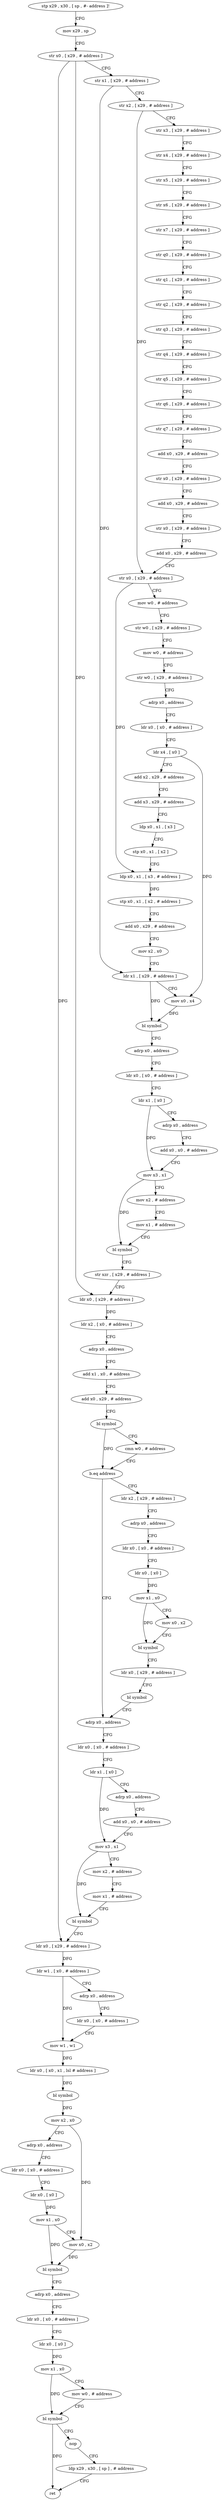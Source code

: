 digraph "func" {
"116580" [label = "stp x29 , x30 , [ sp , #- address ]!" ]
"116584" [label = "mov x29 , sp" ]
"116588" [label = "str x0 , [ x29 , # address ]" ]
"116592" [label = "str x1 , [ x29 , # address ]" ]
"116596" [label = "str x2 , [ x29 , # address ]" ]
"116600" [label = "str x3 , [ x29 , # address ]" ]
"116604" [label = "str x4 , [ x29 , # address ]" ]
"116608" [label = "str x5 , [ x29 , # address ]" ]
"116612" [label = "str x6 , [ x29 , # address ]" ]
"116616" [label = "str x7 , [ x29 , # address ]" ]
"116620" [label = "str q0 , [ x29 , # address ]" ]
"116624" [label = "str q1 , [ x29 , # address ]" ]
"116628" [label = "str q2 , [ x29 , # address ]" ]
"116632" [label = "str q3 , [ x29 , # address ]" ]
"116636" [label = "str q4 , [ x29 , # address ]" ]
"116640" [label = "str q5 , [ x29 , # address ]" ]
"116644" [label = "str q6 , [ x29 , # address ]" ]
"116648" [label = "str q7 , [ x29 , # address ]" ]
"116652" [label = "add x0 , x29 , # address" ]
"116656" [label = "str x0 , [ x29 , # address ]" ]
"116660" [label = "add x0 , x29 , # address" ]
"116664" [label = "str x0 , [ x29 , # address ]" ]
"116668" [label = "add x0 , x29 , # address" ]
"116672" [label = "str x0 , [ x29 , # address ]" ]
"116676" [label = "mov w0 , # address" ]
"116680" [label = "str w0 , [ x29 , # address ]" ]
"116684" [label = "mov w0 , # address" ]
"116688" [label = "str w0 , [ x29 , # address ]" ]
"116692" [label = "adrp x0 , address" ]
"116696" [label = "ldr x0 , [ x0 , # address ]" ]
"116700" [label = "ldr x4 , [ x0 ]" ]
"116704" [label = "add x2 , x29 , # address" ]
"116708" [label = "add x3 , x29 , # address" ]
"116712" [label = "ldp x0 , x1 , [ x3 ]" ]
"116716" [label = "stp x0 , x1 , [ x2 ]" ]
"116720" [label = "ldp x0 , x1 , [ x3 , # address ]" ]
"116724" [label = "stp x0 , x1 , [ x2 , # address ]" ]
"116728" [label = "add x0 , x29 , # address" ]
"116732" [label = "mov x2 , x0" ]
"116736" [label = "ldr x1 , [ x29 , # address ]" ]
"116740" [label = "mov x0 , x4" ]
"116744" [label = "bl symbol" ]
"116748" [label = "adrp x0 , address" ]
"116752" [label = "ldr x0 , [ x0 , # address ]" ]
"116756" [label = "ldr x1 , [ x0 ]" ]
"116760" [label = "adrp x0 , address" ]
"116764" [label = "add x0 , x0 , # address" ]
"116768" [label = "mov x3 , x1" ]
"116772" [label = "mov x2 , # address" ]
"116776" [label = "mov x1 , # address" ]
"116780" [label = "bl symbol" ]
"116784" [label = "str xzr , [ x29 , # address ]" ]
"116788" [label = "ldr x0 , [ x29 , # address ]" ]
"116792" [label = "ldr x2 , [ x0 , # address ]" ]
"116796" [label = "adrp x0 , address" ]
"116800" [label = "add x1 , x0 , # address" ]
"116804" [label = "add x0 , x29 , # address" ]
"116808" [label = "bl symbol" ]
"116812" [label = "cmn w0 , # address" ]
"116816" [label = "b.eq address" ]
"116856" [label = "adrp x0 , address" ]
"116820" [label = "ldr x2 , [ x29 , # address ]" ]
"116860" [label = "ldr x0 , [ x0 , # address ]" ]
"116864" [label = "ldr x1 , [ x0 ]" ]
"116868" [label = "adrp x0 , address" ]
"116872" [label = "add x0 , x0 , # address" ]
"116876" [label = "mov x3 , x1" ]
"116880" [label = "mov x2 , # address" ]
"116884" [label = "mov x1 , # address" ]
"116888" [label = "bl symbol" ]
"116892" [label = "ldr x0 , [ x29 , # address ]" ]
"116896" [label = "ldr w1 , [ x0 , # address ]" ]
"116900" [label = "adrp x0 , address" ]
"116904" [label = "ldr x0 , [ x0 , # address ]" ]
"116908" [label = "mov w1 , w1" ]
"116912" [label = "ldr x0 , [ x0 , x1 , lsl # address ]" ]
"116916" [label = "bl symbol" ]
"116920" [label = "mov x2 , x0" ]
"116924" [label = "adrp x0 , address" ]
"116928" [label = "ldr x0 , [ x0 , # address ]" ]
"116932" [label = "ldr x0 , [ x0 ]" ]
"116936" [label = "mov x1 , x0" ]
"116940" [label = "mov x0 , x2" ]
"116944" [label = "bl symbol" ]
"116948" [label = "adrp x0 , address" ]
"116952" [label = "ldr x0 , [ x0 , # address ]" ]
"116956" [label = "ldr x0 , [ x0 ]" ]
"116960" [label = "mov x1 , x0" ]
"116964" [label = "mov w0 , # address" ]
"116968" [label = "bl symbol" ]
"116972" [label = "nop" ]
"116976" [label = "ldp x29 , x30 , [ sp ] , # address" ]
"116980" [label = "ret" ]
"116824" [label = "adrp x0 , address" ]
"116828" [label = "ldr x0 , [ x0 , # address ]" ]
"116832" [label = "ldr x0 , [ x0 ]" ]
"116836" [label = "mov x1 , x0" ]
"116840" [label = "mov x0 , x2" ]
"116844" [label = "bl symbol" ]
"116848" [label = "ldr x0 , [ x29 , # address ]" ]
"116852" [label = "bl symbol" ]
"116580" -> "116584" [ label = "CFG" ]
"116584" -> "116588" [ label = "CFG" ]
"116588" -> "116592" [ label = "CFG" ]
"116588" -> "116788" [ label = "DFG" ]
"116588" -> "116892" [ label = "DFG" ]
"116592" -> "116596" [ label = "CFG" ]
"116592" -> "116736" [ label = "DFG" ]
"116596" -> "116600" [ label = "CFG" ]
"116596" -> "116672" [ label = "DFG" ]
"116600" -> "116604" [ label = "CFG" ]
"116604" -> "116608" [ label = "CFG" ]
"116608" -> "116612" [ label = "CFG" ]
"116612" -> "116616" [ label = "CFG" ]
"116616" -> "116620" [ label = "CFG" ]
"116620" -> "116624" [ label = "CFG" ]
"116624" -> "116628" [ label = "CFG" ]
"116628" -> "116632" [ label = "CFG" ]
"116632" -> "116636" [ label = "CFG" ]
"116636" -> "116640" [ label = "CFG" ]
"116640" -> "116644" [ label = "CFG" ]
"116644" -> "116648" [ label = "CFG" ]
"116648" -> "116652" [ label = "CFG" ]
"116652" -> "116656" [ label = "CFG" ]
"116656" -> "116660" [ label = "CFG" ]
"116660" -> "116664" [ label = "CFG" ]
"116664" -> "116668" [ label = "CFG" ]
"116668" -> "116672" [ label = "CFG" ]
"116672" -> "116676" [ label = "CFG" ]
"116672" -> "116720" [ label = "DFG" ]
"116676" -> "116680" [ label = "CFG" ]
"116680" -> "116684" [ label = "CFG" ]
"116684" -> "116688" [ label = "CFG" ]
"116688" -> "116692" [ label = "CFG" ]
"116692" -> "116696" [ label = "CFG" ]
"116696" -> "116700" [ label = "CFG" ]
"116700" -> "116704" [ label = "CFG" ]
"116700" -> "116740" [ label = "DFG" ]
"116704" -> "116708" [ label = "CFG" ]
"116708" -> "116712" [ label = "CFG" ]
"116712" -> "116716" [ label = "CFG" ]
"116716" -> "116720" [ label = "CFG" ]
"116720" -> "116724" [ label = "DFG" ]
"116724" -> "116728" [ label = "CFG" ]
"116728" -> "116732" [ label = "CFG" ]
"116732" -> "116736" [ label = "CFG" ]
"116736" -> "116740" [ label = "CFG" ]
"116736" -> "116744" [ label = "DFG" ]
"116740" -> "116744" [ label = "DFG" ]
"116744" -> "116748" [ label = "CFG" ]
"116748" -> "116752" [ label = "CFG" ]
"116752" -> "116756" [ label = "CFG" ]
"116756" -> "116760" [ label = "CFG" ]
"116756" -> "116768" [ label = "DFG" ]
"116760" -> "116764" [ label = "CFG" ]
"116764" -> "116768" [ label = "CFG" ]
"116768" -> "116772" [ label = "CFG" ]
"116768" -> "116780" [ label = "DFG" ]
"116772" -> "116776" [ label = "CFG" ]
"116776" -> "116780" [ label = "CFG" ]
"116780" -> "116784" [ label = "CFG" ]
"116784" -> "116788" [ label = "CFG" ]
"116788" -> "116792" [ label = "DFG" ]
"116792" -> "116796" [ label = "CFG" ]
"116796" -> "116800" [ label = "CFG" ]
"116800" -> "116804" [ label = "CFG" ]
"116804" -> "116808" [ label = "CFG" ]
"116808" -> "116812" [ label = "CFG" ]
"116808" -> "116816" [ label = "DFG" ]
"116812" -> "116816" [ label = "CFG" ]
"116816" -> "116856" [ label = "CFG" ]
"116816" -> "116820" [ label = "CFG" ]
"116856" -> "116860" [ label = "CFG" ]
"116820" -> "116824" [ label = "CFG" ]
"116860" -> "116864" [ label = "CFG" ]
"116864" -> "116868" [ label = "CFG" ]
"116864" -> "116876" [ label = "DFG" ]
"116868" -> "116872" [ label = "CFG" ]
"116872" -> "116876" [ label = "CFG" ]
"116876" -> "116880" [ label = "CFG" ]
"116876" -> "116888" [ label = "DFG" ]
"116880" -> "116884" [ label = "CFG" ]
"116884" -> "116888" [ label = "CFG" ]
"116888" -> "116892" [ label = "CFG" ]
"116892" -> "116896" [ label = "DFG" ]
"116896" -> "116900" [ label = "CFG" ]
"116896" -> "116908" [ label = "DFG" ]
"116900" -> "116904" [ label = "CFG" ]
"116904" -> "116908" [ label = "CFG" ]
"116908" -> "116912" [ label = "DFG" ]
"116912" -> "116916" [ label = "DFG" ]
"116916" -> "116920" [ label = "DFG" ]
"116920" -> "116924" [ label = "CFG" ]
"116920" -> "116940" [ label = "DFG" ]
"116924" -> "116928" [ label = "CFG" ]
"116928" -> "116932" [ label = "CFG" ]
"116932" -> "116936" [ label = "DFG" ]
"116936" -> "116940" [ label = "CFG" ]
"116936" -> "116944" [ label = "DFG" ]
"116940" -> "116944" [ label = "DFG" ]
"116944" -> "116948" [ label = "CFG" ]
"116948" -> "116952" [ label = "CFG" ]
"116952" -> "116956" [ label = "CFG" ]
"116956" -> "116960" [ label = "DFG" ]
"116960" -> "116964" [ label = "CFG" ]
"116960" -> "116968" [ label = "DFG" ]
"116964" -> "116968" [ label = "CFG" ]
"116968" -> "116972" [ label = "CFG" ]
"116968" -> "116980" [ label = "DFG" ]
"116972" -> "116976" [ label = "CFG" ]
"116976" -> "116980" [ label = "CFG" ]
"116824" -> "116828" [ label = "CFG" ]
"116828" -> "116832" [ label = "CFG" ]
"116832" -> "116836" [ label = "DFG" ]
"116836" -> "116840" [ label = "CFG" ]
"116836" -> "116844" [ label = "DFG" ]
"116840" -> "116844" [ label = "CFG" ]
"116844" -> "116848" [ label = "CFG" ]
"116848" -> "116852" [ label = "CFG" ]
"116852" -> "116856" [ label = "CFG" ]
}
